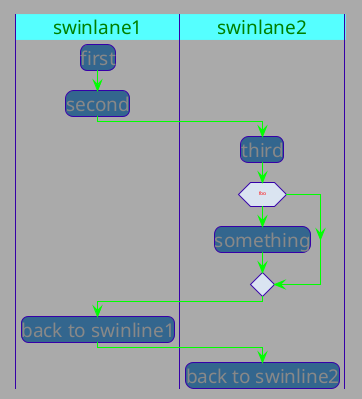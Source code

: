 {
  "sha1": "a5i03ws15v54s5yqz3mhh0u0or0v3zr",
  "insertion": {
    "when": "2024-05-30T20:48:21.826Z",
    "url": "https://forum.plantuml.net/9653/backgroundcolor-of-swimlane-title",
    "user": "plantuml@gmail.com"
  }
}
@startuml

skin debug
skinparam useBetaStyle true

<style>
swimlane {
  BackgroundColor #5FF
}
</style>


|swinlane1|
:first;
:second;
|swinlane2|
:third;
if (foo) then
:something;
endif
|swinlane1|
:back to swinline1;
|swinlane2|
:back to swinline2;
@enduml
